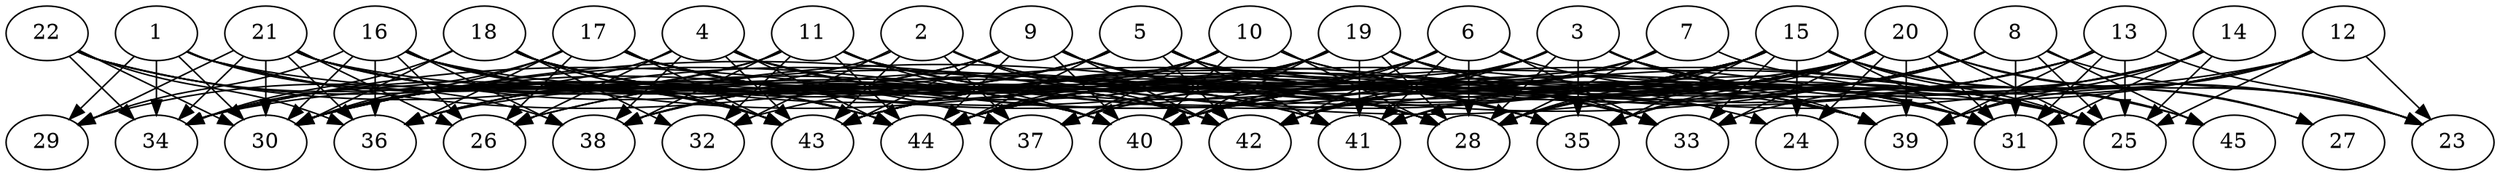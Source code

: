 // DAG (tier=3-complex, mode=compute, n=45, ccr=0.457, fat=0.874, density=0.693, regular=0.301, jump=0.202, mindata=1048576, maxdata=16777216)
// DAG automatically generated by daggen at Sun Aug 24 16:33:34 2025
// /home/ermia/Project/Environments/daggen/bin/daggen --dot --ccr 0.457 --fat 0.874 --regular 0.301 --density 0.693 --jump 0.202 --mindata 1048576 --maxdata 16777216 -n 45 
digraph G {
  1 [size="1771980279770259456", alpha="0.14", expect_size="885990139885129728"]
  1 -> 29 [size ="666105144147968"]
  1 -> 30 [size ="666105144147968"]
  1 -> 34 [size ="666105144147968"]
  1 -> 35 [size ="666105144147968"]
  1 -> 38 [size ="666105144147968"]
  1 -> 39 [size ="666105144147968"]
  1 -> 44 [size ="666105144147968"]
  2 [size="4290901551010877014016", alpha="0.05", expect_size="2145450775505438507008"]
  2 -> 28 [size ="2112462560165888"]
  2 -> 30 [size ="2112462560165888"]
  2 -> 32 [size ="2112462560165888"]
  2 -> 35 [size ="2112462560165888"]
  2 -> 37 [size ="2112462560165888"]
  2 -> 42 [size ="2112462560165888"]
  2 -> 43 [size ="2112462560165888"]
  3 [size="310036040336481920", alpha="0.17", expect_size="155018020168240960"]
  3 -> 25 [size ="136035782623232"]
  3 -> 28 [size ="136035782623232"]
  3 -> 31 [size ="136035782623232"]
  3 -> 34 [size ="136035782623232"]
  3 -> 35 [size ="136035782623232"]
  3 -> 39 [size ="136035782623232"]
  3 -> 40 [size ="136035782623232"]
  3 -> 42 [size ="136035782623232"]
  3 -> 43 [size ="136035782623232"]
  3 -> 44 [size ="136035782623232"]
  3 -> 45 [size ="136035782623232"]
  4 [size="1641562064176545792000", alpha="0.07", expect_size="820781032088272896000"]
  4 -> 25 [size ="1113255523123200"]
  4 -> 26 [size ="1113255523123200"]
  4 -> 30 [size ="1113255523123200"]
  4 -> 38 [size ="1113255523123200"]
  4 -> 41 [size ="1113255523123200"]
  4 -> 42 [size ="1113255523123200"]
  4 -> 43 [size ="1113255523123200"]
  4 -> 44 [size ="1113255523123200"]
  5 [size="807807684341399552000", alpha="0.04", expect_size="403903842170699776000"]
  5 -> 30 [size ="693897474867200"]
  5 -> 33 [size ="693897474867200"]
  5 -> 35 [size ="693897474867200"]
  5 -> 36 [size ="693897474867200"]
  5 -> 38 [size ="693897474867200"]
  5 -> 39 [size ="693897474867200"]
  5 -> 41 [size ="693897474867200"]
  5 -> 42 [size ="693897474867200"]
  5 -> 44 [size ="693897474867200"]
  6 [size="2101685110593548189696", alpha="0.02", expect_size="1050842555296774094848"]
  6 -> 28 [size ="1312608116277248"]
  6 -> 31 [size ="1312608116277248"]
  6 -> 32 [size ="1312608116277248"]
  6 -> 33 [size ="1312608116277248"]
  6 -> 40 [size ="1312608116277248"]
  6 -> 41 [size ="1312608116277248"]
  6 -> 42 [size ="1312608116277248"]
  6 -> 44 [size ="1312608116277248"]
  7 [size="382696655087396288", alpha="0.19", expect_size="191348327543698144"]
  7 -> 23 [size ="543872916652032"]
  7 -> 28 [size ="543872916652032"]
  7 -> 30 [size ="543872916652032"]
  7 -> 42 [size ="543872916652032"]
  8 [size="31145436635354224", alpha="0.08", expect_size="15572718317677112"]
  8 -> 23 [size ="1880396945948672"]
  8 -> 25 [size ="1880396945948672"]
  8 -> 26 [size ="1880396945948672"]
  8 -> 31 [size ="1880396945948672"]
  8 -> 35 [size ="1880396945948672"]
  8 -> 40 [size ="1880396945948672"]
  8 -> 43 [size ="1880396945948672"]
  8 -> 44 [size ="1880396945948672"]
  8 -> 45 [size ="1880396945948672"]
  9 [size="255551788207446", alpha="0.00", expect_size="127775894103723"]
  9 -> 25 [size ="21394381340672"]
  9 -> 28 [size ="21394381340672"]
  9 -> 30 [size ="21394381340672"]
  9 -> 33 [size ="21394381340672"]
  9 -> 34 [size ="21394381340672"]
  9 -> 40 [size ="21394381340672"]
  9 -> 42 [size ="21394381340672"]
  9 -> 43 [size ="21394381340672"]
  9 -> 44 [size ="21394381340672"]
  10 [size="871790864697256064", alpha="0.12", expect_size="435895432348628032"]
  10 -> 28 [size ="465338768556032"]
  10 -> 31 [size ="465338768556032"]
  10 -> 36 [size ="465338768556032"]
  10 -> 37 [size ="465338768556032"]
  10 -> 38 [size ="465338768556032"]
  10 -> 39 [size ="465338768556032"]
  10 -> 40 [size ="465338768556032"]
  10 -> 44 [size ="465338768556032"]
  11 [size="328175462064999890944", alpha="0.01", expect_size="164087731032499945472"]
  11 -> 25 [size ="380622149255168"]
  11 -> 28 [size ="380622149255168"]
  11 -> 29 [size ="380622149255168"]
  11 -> 30 [size ="380622149255168"]
  11 -> 32 [size ="380622149255168"]
  11 -> 38 [size ="380622149255168"]
  11 -> 39 [size ="380622149255168"]
  11 -> 40 [size ="380622149255168"]
  11 -> 44 [size ="380622149255168"]
  12 [size="120445536462256368", alpha="0.09", expect_size="60222768231128184"]
  12 -> 23 [size ="1997977589645312"]
  12 -> 25 [size ="1997977589645312"]
  12 -> 28 [size ="1997977589645312"]
  12 -> 36 [size ="1997977589645312"]
  12 -> 39 [size ="1997977589645312"]
  12 -> 42 [size ="1997977589645312"]
  13 [size="2183170016129377280", alpha="0.11", expect_size="1091585008064688640"]
  13 -> 23 [size ="1514137242828800"]
  13 -> 25 [size ="1514137242828800"]
  13 -> 28 [size ="1514137242828800"]
  13 -> 31 [size ="1514137242828800"]
  13 -> 39 [size ="1514137242828800"]
  13 -> 40 [size ="1514137242828800"]
  13 -> 43 [size ="1514137242828800"]
  13 -> 44 [size ="1514137242828800"]
  14 [size="1477400774974713600", alpha="0.05", expect_size="738700387487356800"]
  14 -> 25 [size ="1521132763086848"]
  14 -> 31 [size ="1521132763086848"]
  14 -> 33 [size ="1521132763086848"]
  14 -> 39 [size ="1521132763086848"]
  14 -> 41 [size ="1521132763086848"]
  14 -> 43 [size ="1521132763086848"]
  15 [size="495986262797785280", alpha="0.05", expect_size="247993131398892640"]
  15 -> 24 [size ="349095285751808"]
  15 -> 25 [size ="349095285751808"]
  15 -> 26 [size ="349095285751808"]
  15 -> 27 [size ="349095285751808"]
  15 -> 28 [size ="349095285751808"]
  15 -> 31 [size ="349095285751808"]
  15 -> 33 [size ="349095285751808"]
  15 -> 35 [size ="349095285751808"]
  15 -> 36 [size ="349095285751808"]
  15 -> 38 [size ="349095285751808"]
  15 -> 40 [size ="349095285751808"]
  15 -> 41 [size ="349095285751808"]
  15 -> 42 [size ="349095285751808"]
  15 -> 44 [size ="349095285751808"]
  15 -> 45 [size ="349095285751808"]
  16 [size="37541550093093400", alpha="0.12", expect_size="18770775046546700"]
  16 -> 24 [size ="802192860643328"]
  16 -> 25 [size ="802192860643328"]
  16 -> 26 [size ="802192860643328"]
  16 -> 29 [size ="802192860643328"]
  16 -> 30 [size ="802192860643328"]
  16 -> 36 [size ="802192860643328"]
  16 -> 38 [size ="802192860643328"]
  16 -> 40 [size ="802192860643328"]
  16 -> 43 [size ="802192860643328"]
  16 -> 44 [size ="802192860643328"]
  17 [size="72752509534624208", alpha="0.04", expect_size="36376254767312104"]
  17 -> 26 [size ="1363031434985472"]
  17 -> 28 [size ="1363031434985472"]
  17 -> 30 [size ="1363031434985472"]
  17 -> 31 [size ="1363031434985472"]
  17 -> 34 [size ="1363031434985472"]
  17 -> 36 [size ="1363031434985472"]
  17 -> 39 [size ="1363031434985472"]
  17 -> 40 [size ="1363031434985472"]
  17 -> 42 [size ="1363031434985472"]
  17 -> 43 [size ="1363031434985472"]
  18 [size="1086924418480181760", alpha="0.15", expect_size="543462209240090880"]
  18 -> 28 [size ="429206559260672"]
  18 -> 30 [size ="429206559260672"]
  18 -> 32 [size ="429206559260672"]
  18 -> 33 [size ="429206559260672"]
  18 -> 34 [size ="429206559260672"]
  18 -> 40 [size ="429206559260672"]
  18 -> 42 [size ="429206559260672"]
  18 -> 43 [size ="429206559260672"]
  19 [size="113179973631869344", alpha="0.02", expect_size="56589986815934672"]
  19 -> 25 [size ="114840043520000"]
  19 -> 28 [size ="114840043520000"]
  19 -> 30 [size ="114840043520000"]
  19 -> 31 [size ="114840043520000"]
  19 -> 33 [size ="114840043520000"]
  19 -> 37 [size ="114840043520000"]
  19 -> 38 [size ="114840043520000"]
  19 -> 40 [size ="114840043520000"]
  19 -> 41 [size ="114840043520000"]
  19 -> 44 [size ="114840043520000"]
  20 [size="2633569910757189", alpha="0.00", expect_size="1316784955378594"]
  20 -> 23 [size ="133882393395200"]
  20 -> 24 [size ="133882393395200"]
  20 -> 25 [size ="133882393395200"]
  20 -> 27 [size ="133882393395200"]
  20 -> 28 [size ="133882393395200"]
  20 -> 30 [size ="133882393395200"]
  20 -> 31 [size ="133882393395200"]
  20 -> 33 [size ="133882393395200"]
  20 -> 34 [size ="133882393395200"]
  20 -> 35 [size ="133882393395200"]
  20 -> 37 [size ="133882393395200"]
  20 -> 39 [size ="133882393395200"]
  20 -> 40 [size ="133882393395200"]
  20 -> 43 [size ="133882393395200"]
  20 -> 44 [size ="133882393395200"]
  21 [size="1197045045181353558016", alpha="0.08", expect_size="598522522590676779008"]
  21 -> 26 [size ="901910928293888"]
  21 -> 29 [size ="901910928293888"]
  21 -> 30 [size ="901910928293888"]
  21 -> 31 [size ="901910928293888"]
  21 -> 34 [size ="901910928293888"]
  21 -> 36 [size ="901910928293888"]
  21 -> 37 [size ="901910928293888"]
  21 -> 40 [size ="901910928293888"]
  21 -> 41 [size ="901910928293888"]
  21 -> 43 [size ="901910928293888"]
  21 -> 44 [size ="901910928293888"]
  22 [size="654073297412022075392", alpha="0.17", expect_size="327036648706011037696"]
  22 -> 30 [size ="602801419845632"]
  22 -> 34 [size ="602801419845632"]
  22 -> 36 [size ="602801419845632"]
  22 -> 40 [size ="602801419845632"]
  22 -> 43 [size ="602801419845632"]
  22 -> 44 [size ="602801419845632"]
  23 [size="2485685139667687424", alpha="0.04", expect_size="1242842569833843712"]
  24 [size="2186427027926599936", alpha="0.07", expect_size="1093213513963299968"]
  25 [size="1119473287148077056000", alpha="0.20", expect_size="559736643574038528000"]
  26 [size="234090255049647072", alpha="0.08", expect_size="117045127524823536"]
  27 [size="37059695219826696", alpha="0.16", expect_size="18529847609913348"]
  28 [size="2516450475985325785088", alpha="0.08", expect_size="1258225237992662892544"]
  29 [size="10617020763405372", alpha="0.17", expect_size="5308510381702686"]
  30 [size="1284451923820965120", alpha="0.03", expect_size="642225961910482560"]
  31 [size="25316136229019640", alpha="0.01", expect_size="12658068114509820"]
  32 [size="12033413326679550", alpha="0.03", expect_size="6016706663339775"]
  33 [size="765920229808144384000", alpha="0.15", expect_size="382960114904072192000"]
  34 [size="761638007585941632", alpha="0.18", expect_size="380819003792970816"]
  35 [size="32022279039703432", alpha="0.06", expect_size="16011139519851716"]
  36 [size="2670087132397392887808", alpha="0.04", expect_size="1335043566198696443904"]
  37 [size="69510829358312344", alpha="0.09", expect_size="34755414679156172"]
  38 [size="62027878241927608", alpha="0.10", expect_size="31013939120963804"]
  39 [size="41831929391823808", alpha="0.02", expect_size="20915964695911904"]
  40 [size="69407093833224784", alpha="0.11", expect_size="34703546916612392"]
  41 [size="2803405911301944320", alpha="0.04", expect_size="1401702955650972160"]
  42 [size="305201835671552000000", alpha="0.18", expect_size="152600917835776000000"]
  43 [size="376119327007835008", alpha="0.01", expect_size="188059663503917504"]
  44 [size="327737180603639922688", alpha="0.05", expect_size="163868590301819961344"]
  45 [size="12037681655580350", alpha="0.10", expect_size="6018840827790175"]
}